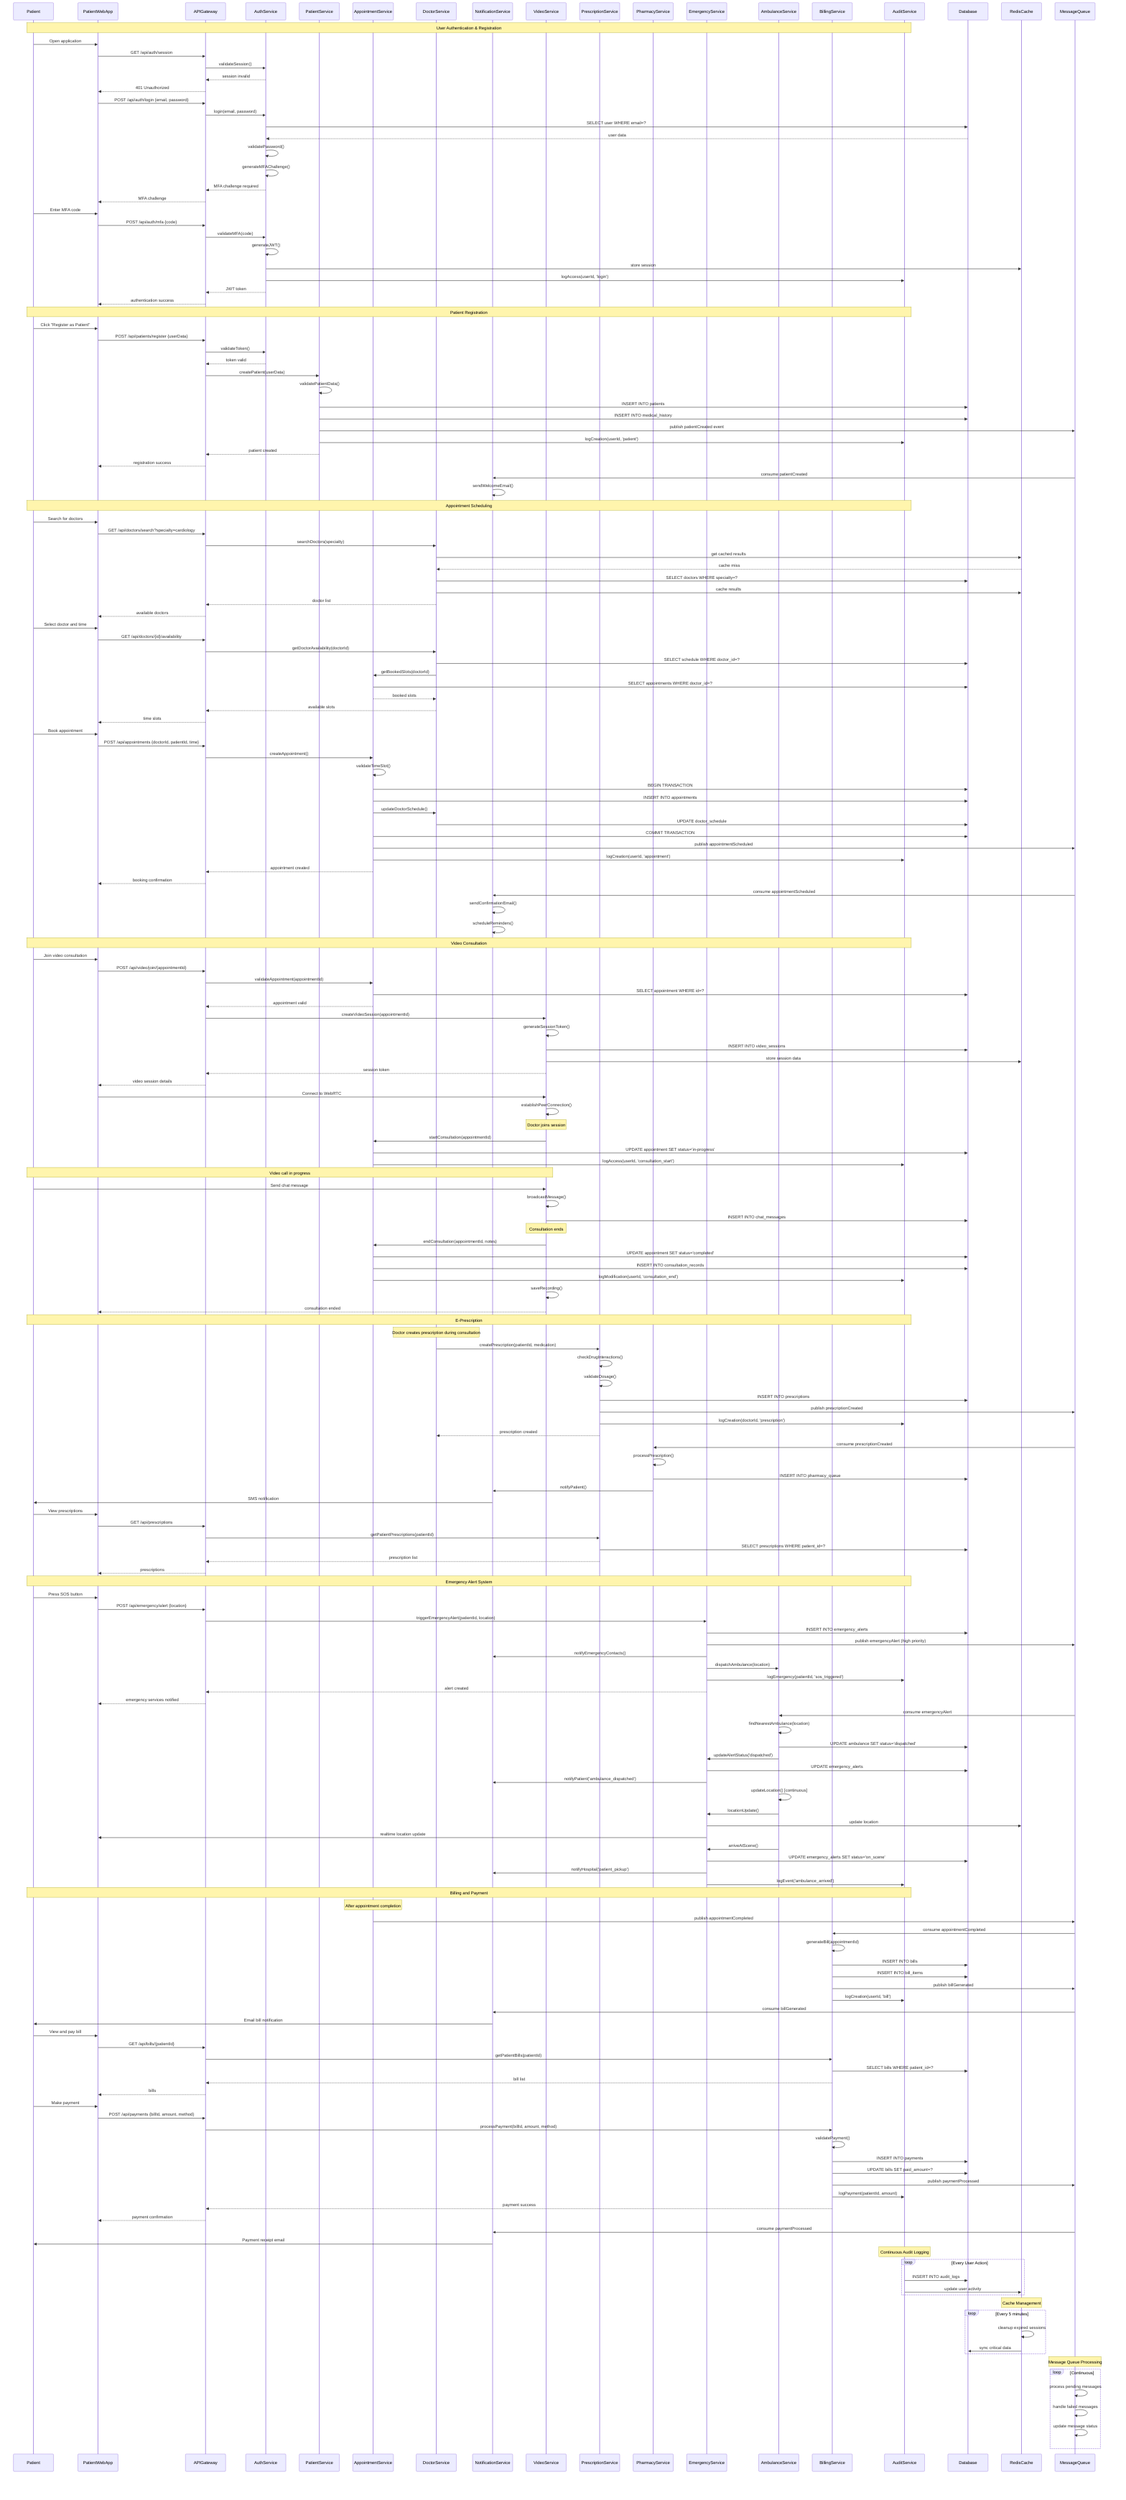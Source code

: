 sequenceDiagram
    participant P as Patient
    participant PW as PatientWebApp
    participant AG as APIGateway
    participant AUTH as AuthService
    participant PS as PatientService
    participant AS as AppointmentService
    participant DS as DoctorService
    participant NS as NotificationService
    participant VS as VideoService
    participant PRES as PrescriptionService
    participant PHAR as PharmacyService
    participant ES as EmergencyService
    participant AMB as AmbulanceService
    participant BS as BillingService
    participant AUDIT as AuditService
    participant DB as Database
    participant CACHE as RedisCache
    participant QUEUE as MessageQueue

    %% User Authentication Flow
    Note over P, AUDIT: User Authentication & Registration
    P->>PW: Open application
    PW->>AG: GET /api/auth/session
    AG->>AUTH: validateSession()
    AUTH-->>AG: session invalid
    AG-->>PW: 401 Unauthorized
    PW->>AG: POST /api/auth/login {email, password}
    AG->>AUTH: login(email, password)
    AUTH->>DB: SELECT user WHERE email=?
    DB-->>AUTH: user data
    AUTH->>AUTH: validatePassword()
    AUTH->>AUTH: generateMFAChallenge()
    AUTH-->>AG: MFA challenge required
    AG-->>PW: MFA challenge
    P->>PW: Enter MFA code
    PW->>AG: POST /api/auth/mfa {code}
    AG->>AUTH: validateMFA(code)
    AUTH->>AUTH: generateJWT()
    AUTH->>CACHE: store session
    AUTH->>AUDIT: logAccess(userId, 'login')
    AUTH-->>AG: JWT token
    AG-->>PW: authentication success

    %% Patient Registration Flow
    Note over P, AUDIT: Patient Registration
    P->>PW: Click "Register as Patient"
    PW->>AG: POST /api/patients/register {userData}
    AG->>AUTH: validateToken()
    AUTH-->>AG: token valid
    AG->>PS: createPatient(userData)
    PS->>PS: validatePatientData()
    PS->>DB: INSERT INTO patients
    PS->>DB: INSERT INTO medical_history
    PS->>QUEUE: publish patientCreated event
    PS->>AUDIT: logCreation(userId, 'patient')
    PS-->>AG: patient created
    AG-->>PW: registration success
    QUEUE->>NS: consume patientCreated
    NS->>NS: sendWelcomeEmail()

    %% Appointment Scheduling Flow
    Note over P, AUDIT: Appointment Scheduling
    P->>PW: Search for doctors
    PW->>AG: GET /api/doctors/search?specialty=cardiology
    AG->>DS: searchDoctors(specialty)
    DS->>CACHE: get cached results
    CACHE-->>DS: cache miss
    DS->>DB: SELECT doctors WHERE specialty=?
    DS->>CACHE: cache results
    DS-->>AG: doctor list
    AG-->>PW: available doctors
    
    P->>PW: Select doctor and time
    PW->>AG: GET /api/doctors/{id}/availability
    AG->>DS: getDoctorAvailability(doctorId)
    DS->>DB: SELECT schedule WHERE doctor_id=?
    DS->>AS: getBookedSlots(doctorId)
    AS->>DB: SELECT appointments WHERE doctor_id=?
    AS-->>DS: booked slots
    DS-->>AG: available slots
    AG-->>PW: time slots
    
    P->>PW: Book appointment
    PW->>AG: POST /api/appointments {doctorId, patientId, time}
    AG->>AS: createAppointment()
    AS->>AS: validateTimeSlot()
    AS->>DB: BEGIN TRANSACTION
    AS->>DB: INSERT INTO appointments
    AS->>DS: updateDoctorSchedule()
    DS->>DB: UPDATE doctor_schedule
    AS->>DB: COMMIT TRANSACTION
    AS->>QUEUE: publish appointmentScheduled
    AS->>AUDIT: logCreation(userId, 'appointment')
    AS-->>AG: appointment created
    AG-->>PW: booking confirmation
    
    QUEUE->>NS: consume appointmentScheduled
    NS->>NS: sendConfirmationEmail()
    NS->>NS: scheduleReminders()

    %% Video Consultation Flow
    Note over P, AUDIT: Video Consultation
    P->>PW: Join video consultation
    PW->>AG: POST /api/video/join/{appointmentId}
    AG->>AS: validateAppointment(appointmentId)
    AS->>DB: SELECT appointment WHERE id=?
    AS-->>AG: appointment valid
    AG->>VS: createVideoSession(appointmentId)
    VS->>VS: generateSessionToken()
    VS->>DB: INSERT INTO video_sessions
    VS->>CACHE: store session data
    VS-->>AG: session token
    AG-->>PW: video session details
    
    PW->>VS: Connect to WebRTC
    VS->>VS: establishPeerConnection()
    Note over VS: Doctor joins session
    VS->>AS: startConsultation(appointmentId)
    AS->>DB: UPDATE appointment SET status='in-progress'
    AS->>AUDIT: logAccess(userId, 'consultation_start')
    
    Note over P, VS: Video call in progress
    P->>VS: Send chat message
    VS->>VS: broadcastMessage()
    VS->>DB: INSERT INTO chat_messages
    
    Note over VS: Consultation ends
    VS->>AS: endConsultation(appointmentId, notes)
    AS->>DB: UPDATE appointment SET status='completed'
    AS->>DB: INSERT INTO consultation_records
    AS->>AUDIT: logModification(userId, 'consultation_end')
    VS->>VS: saveRecording()
    VS-->>PW: consultation ended

    %% E-Prescription Flow
    Note over P, AUDIT: E-Prescription
    Note over DS: Doctor creates prescription during consultation
    DS->>PRES: createPrescription(patientId, medication)
    PRES->>PRES: checkDrugInteractions()
    PRES->>PRES: validateDosage()
    PRES->>DB: INSERT INTO prescriptions
    PRES->>QUEUE: publish prescriptionCreated
    PRES->>AUDIT: logCreation(doctorId, 'prescription')
    PRES-->>DS: prescription created
    
    QUEUE->>PHAR: consume prescriptionCreated
    PHAR->>PHAR: processPrescription()
    PHAR->>DB: INSERT INTO pharmacy_queue
    PHAR->>NS: notifyPatient()
    NS->>P: SMS notification
    
    P->>PW: View prescriptions
    PW->>AG: GET /api/prescriptions
    AG->>PRES: getPatientPrescriptions(patientId)
    PRES->>DB: SELECT prescriptions WHERE patient_id=?
    PRES-->>AG: prescription list
    AG-->>PW: prescriptions

    %% Emergency Alert Flow
    Note over P, AUDIT: Emergency Alert System
    P->>PW: Press SOS button
    PW->>AG: POST /api/emergency/alert {location}
    AG->>ES: triggerEmergencyAlert(patientId, location)
    ES->>DB: INSERT INTO emergency_alerts
    ES->>QUEUE: publish emergencyAlert (high priority)
    ES->>NS: notifyEmergencyContacts()
    ES->>AMB: dispatchAmbulance(location)
    ES->>AUDIT: logEmergency(patientId, 'sos_triggered')
    ES-->>AG: alert created
    AG-->>PW: emergency services notified
    
    QUEUE->>AMB: consume emergencyAlert
    AMB->>AMB: findNearestAmbulance(location)
    AMB->>DB: UPDATE ambulance SET status='dispatched'
    AMB->>ES: updateAlertStatus('dispatched')
    ES->>DB: UPDATE emergency_alerts
    ES->>NS: notifyPatient('ambulance_dispatched')
    
    AMB->>AMB: updateLocation() [continuous]
    AMB->>ES: locationUpdate()
    ES->>CACHE: update location
    ES->>PW: realtime location update
    
    AMB->>ES: arriveAtScene()
    ES->>DB: UPDATE emergency_alerts SET status='on_scene'
    ES->>NS: notifyHospital('patient_pickup')
    ES->>AUDIT: logEvent('ambulance_arrived')

    %% Billing Flow
    Note over P, AUDIT: Billing and Payment
    Note over AS: After appointment completion
    AS->>QUEUE: publish appointmentCompleted
    QUEUE->>BS: consume appointmentCompleted
    BS->>BS: generateBill(appointmentId)
    BS->>DB: INSERT INTO bills
    BS->>DB: INSERT INTO bill_items
    BS->>QUEUE: publish billGenerated
    BS->>AUDIT: logCreation(userId, 'bill')
    
    QUEUE->>NS: consume billGenerated
    NS->>P: Email bill notification
    
    P->>PW: View and pay bill
    PW->>AG: GET /api/bills/{patientId}
    AG->>BS: getPatientBills(patientId)
    BS->>DB: SELECT bills WHERE patient_id=?
    BS-->>AG: bill list
    AG-->>PW: bills
    
    P->>PW: Make payment
    PW->>AG: POST /api/payments {billId, amount, method}
    AG->>BS: processPayment(billId, amount, method)
    BS->>BS: validatePayment()
    BS->>DB: INSERT INTO payments
    BS->>DB: UPDATE bills SET paid_amount=?
    BS->>QUEUE: publish paymentProcessed
    BS->>AUDIT: logPayment(patientId, amount)
    BS-->>AG: payment success
    AG-->>PW: payment confirmation
    
    QUEUE->>NS: consume paymentProcessed
    NS->>P: Payment receipt email

    %% System Maintenance and Monitoring
    Note over AUDIT: Continuous Audit Logging
    loop Every User Action
        AUDIT->>DB: INSERT INTO audit_logs
        AUDIT->>CACHE: update user activity
    end
    
    Note over CACHE: Cache Management
    loop Every 5 minutes
        CACHE->>CACHE: cleanup expired sessions
        CACHE->>DB: sync critical data
    end
    
    Note over QUEUE: Message Queue Processing
    loop Continuous
        QUEUE->>QUEUE: process pending messages
        QUEUE->>QUEUE: handle failed messages
        QUEUE->>QUEUE: update message status
    end